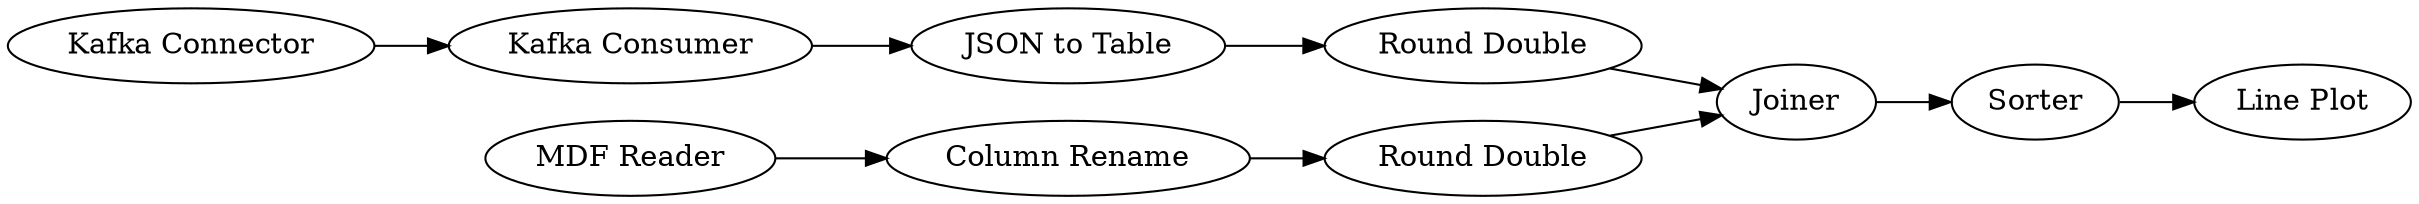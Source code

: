 digraph {
	578 -> 575
	13 -> 559
	1 -> 11
	3 -> 4
	579 -> 578
	4 -> 558
	559 -> 579
	558 -> 579
	11 -> 13
	579 [label=Joiner]
	578 [label=Sorter]
	13 [label="JSON to Table"]
	1 [label="Kafka Connector"]
	559 [label="Round Double"]
	575 [label="Line Plot"]
	11 [label="Kafka Consumer"]
	4 [label="Column Rename"]
	558 [label="Round Double"]
	3 [label="MDF Reader"]
	rankdir=LR
}
